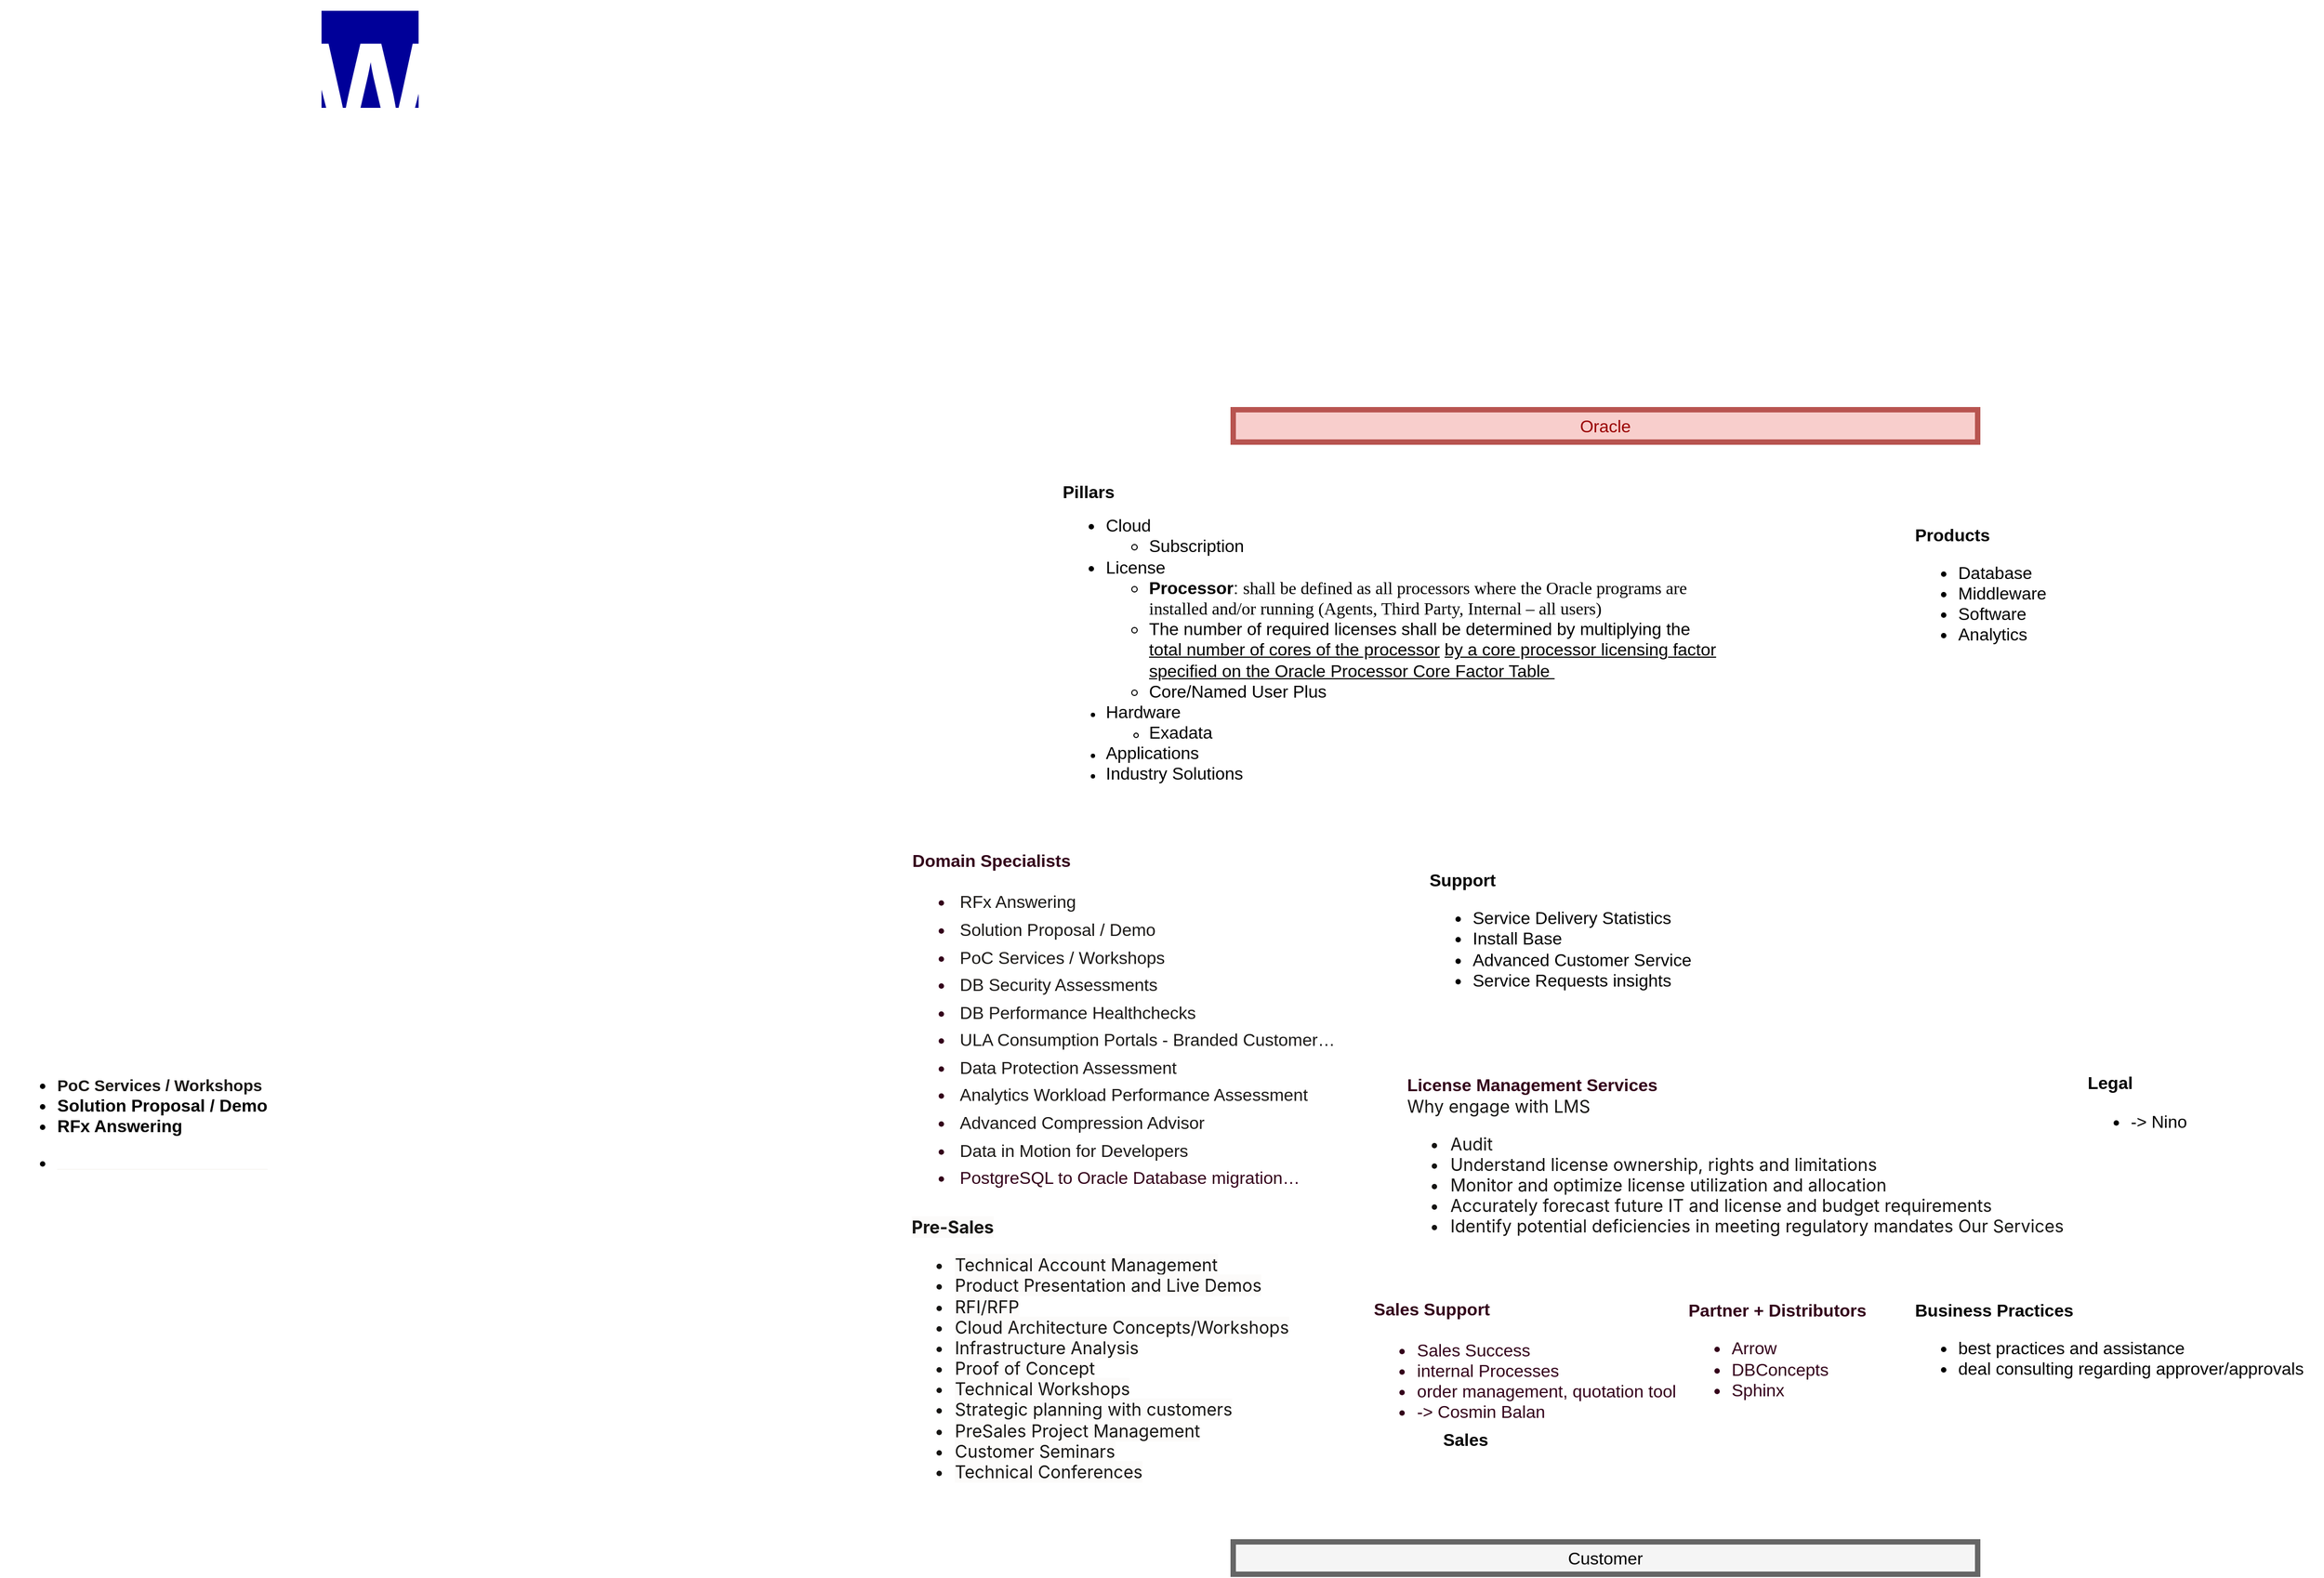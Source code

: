 <mxfile version="20.2.3" type="device" pages="2"><diagram id="S5DNo6h2vMloo3vMbHsn" name="Page-1"><mxGraphModel dx="1818" dy="1910" grid="1" gridSize="10" guides="1" tooltips="1" connect="1" arrows="1" fold="1" page="1" pageScale="1" pageWidth="827" pageHeight="1169" math="0" shadow="0"><root><mxCell id="0"/><mxCell id="1" parent="0"/><mxCell id="dHFm5kXiK5PMwuaP7hrT-1" value="&lt;span style=&quot;color: rgb(22, 21, 19); font-family: &amp;quot;Oracle Sans&amp;quot;, -apple-system, &amp;quot;system-ui&amp;quot;, &amp;quot;Segoe UI&amp;quot;, Roboto, Oxygen, Ubuntu, Cantarell, &amp;quot;Fira Sans&amp;quot;, &amp;quot;Droid Sans&amp;quot;, &amp;quot;Helvetica Neue&amp;quot;, sans-serif; font-size: 16px; background-color: rgb(252, 251, 250);&quot;&gt;&lt;br&gt;&lt;b&gt;Pre-Sales&lt;/b&gt;&lt;br&gt;&lt;ul&gt;&lt;li&gt;&lt;span style=&quot;color: rgb(22, 21, 19); font-family: &amp;quot;Oracle Sans&amp;quot;, -apple-system, &amp;quot;system-ui&amp;quot;, &amp;quot;Segoe UI&amp;quot;, Roboto, Oxygen, Ubuntu, Cantarell, &amp;quot;Fira Sans&amp;quot;, &amp;quot;Droid Sans&amp;quot;, &amp;quot;Helvetica Neue&amp;quot;, sans-serif; font-size: 16px; background-color: rgb(252, 251, 250);&quot;&gt;Technical Account Management&lt;/span&gt;&lt;/li&gt;&lt;li&gt;&lt;span style=&quot;color: rgb(22, 21, 19); font-family: &amp;quot;Oracle Sans&amp;quot;, -apple-system, &amp;quot;system-ui&amp;quot;, &amp;quot;Segoe UI&amp;quot;, Roboto, Oxygen, Ubuntu, Cantarell, &amp;quot;Fira Sans&amp;quot;, &amp;quot;Droid Sans&amp;quot;, &amp;quot;Helvetica Neue&amp;quot;, sans-serif; font-size: 16px; background-color: rgb(252, 251, 250);&quot;&gt;Product Presentation and Live Demos&lt;/span&gt;&lt;/li&gt;&lt;li&gt;&lt;span style=&quot;color: rgb(22, 21, 19); font-family: &amp;quot;Oracle Sans&amp;quot;, -apple-system, &amp;quot;system-ui&amp;quot;, &amp;quot;Segoe UI&amp;quot;, Roboto, Oxygen, Ubuntu, Cantarell, &amp;quot;Fira Sans&amp;quot;, &amp;quot;Droid Sans&amp;quot;, &amp;quot;Helvetica Neue&amp;quot;, sans-serif; font-size: 16px; background-color: rgb(252, 251, 250);&quot;&gt;RFI/RFP&lt;/span&gt;&lt;/li&gt;&lt;li&gt;&lt;span style=&quot;color: rgb(22, 21, 19); font-family: &amp;quot;Oracle Sans&amp;quot;, -apple-system, &amp;quot;system-ui&amp;quot;, &amp;quot;Segoe UI&amp;quot;, Roboto, Oxygen, Ubuntu, Cantarell, &amp;quot;Fira Sans&amp;quot;, &amp;quot;Droid Sans&amp;quot;, &amp;quot;Helvetica Neue&amp;quot;, sans-serif; font-size: 16px; background-color: rgb(252, 251, 250);&quot;&gt;Cloud Architecture Concepts/Workshops&lt;/span&gt;&lt;/li&gt;&lt;li&gt;&lt;span style=&quot;color: rgb(22, 21, 19); font-family: &amp;quot;Oracle Sans&amp;quot;, -apple-system, &amp;quot;system-ui&amp;quot;, &amp;quot;Segoe UI&amp;quot;, Roboto, Oxygen, Ubuntu, Cantarell, &amp;quot;Fira Sans&amp;quot;, &amp;quot;Droid Sans&amp;quot;, &amp;quot;Helvetica Neue&amp;quot;, sans-serif; font-size: 16px; background-color: rgb(252, 251, 250);&quot;&gt;Infrastructure Analysis&lt;/span&gt;&lt;/li&gt;&lt;li&gt;&lt;span style=&quot;color: rgb(22, 21, 19); font-family: &amp;quot;Oracle Sans&amp;quot;, -apple-system, &amp;quot;system-ui&amp;quot;, &amp;quot;Segoe UI&amp;quot;, Roboto, Oxygen, Ubuntu, Cantarell, &amp;quot;Fira Sans&amp;quot;, &amp;quot;Droid Sans&amp;quot;, &amp;quot;Helvetica Neue&amp;quot;, sans-serif; font-size: 16px; background-color: rgb(252, 251, 250);&quot;&gt;Proof of Concept&lt;/span&gt;&lt;/li&gt;&lt;li&gt;&lt;span style=&quot;color: rgb(22, 21, 19); font-family: &amp;quot;Oracle Sans&amp;quot;, -apple-system, &amp;quot;system-ui&amp;quot;, &amp;quot;Segoe UI&amp;quot;, Roboto, Oxygen, Ubuntu, Cantarell, &amp;quot;Fira Sans&amp;quot;, &amp;quot;Droid Sans&amp;quot;, &amp;quot;Helvetica Neue&amp;quot;, sans-serif; font-size: 16px; background-color: rgb(252, 251, 250);&quot;&gt;Technical Workshops&lt;/span&gt;&lt;/li&gt;&lt;li&gt;&lt;span style=&quot;color: rgb(22, 21, 19); font-family: &amp;quot;Oracle Sans&amp;quot;, -apple-system, &amp;quot;system-ui&amp;quot;, &amp;quot;Segoe UI&amp;quot;, Roboto, Oxygen, Ubuntu, Cantarell, &amp;quot;Fira Sans&amp;quot;, &amp;quot;Droid Sans&amp;quot;, &amp;quot;Helvetica Neue&amp;quot;, sans-serif; font-size: 16px; background-color: rgb(252, 251, 250);&quot;&gt;Strategic planning with customers&lt;/span&gt;&lt;/li&gt;&lt;li&gt;&lt;span style=&quot;color: rgb(22, 21, 19); font-family: &amp;quot;Oracle Sans&amp;quot;, -apple-system, &amp;quot;system-ui&amp;quot;, &amp;quot;Segoe UI&amp;quot;, Roboto, Oxygen, Ubuntu, Cantarell, &amp;quot;Fira Sans&amp;quot;, &amp;quot;Droid Sans&amp;quot;, &amp;quot;Helvetica Neue&amp;quot;, sans-serif; font-size: 16px; background-color: rgb(252, 251, 250);&quot;&gt;PreSales Project Management&lt;/span&gt;&lt;/li&gt;&lt;li&gt;&lt;span style=&quot;color: rgb(22, 21, 19); font-family: &amp;quot;Oracle Sans&amp;quot;, -apple-system, &amp;quot;system-ui&amp;quot;, &amp;quot;Segoe UI&amp;quot;, Roboto, Oxygen, Ubuntu, Cantarell, &amp;quot;Fira Sans&amp;quot;, &amp;quot;Droid Sans&amp;quot;, &amp;quot;Helvetica Neue&amp;quot;, sans-serif; font-size: 16px; background-color: rgb(252, 251, 250);&quot;&gt;Customer Seminars&lt;/span&gt;&lt;/li&gt;&lt;li&gt;&lt;span style=&quot;color: rgb(22, 21, 19); font-family: &amp;quot;Oracle Sans&amp;quot;, -apple-system, &amp;quot;system-ui&amp;quot;, &amp;quot;Segoe UI&amp;quot;, Roboto, Oxygen, Ubuntu, Cantarell, &amp;quot;Fira Sans&amp;quot;, &amp;quot;Droid Sans&amp;quot;, &amp;quot;Helvetica Neue&amp;quot;, sans-serif; font-size: 16px; background-color: rgb(252, 251, 250);&quot;&gt;Technical Conferences&lt;/span&gt;&lt;/li&gt;&lt;/ul&gt;&lt;/span&gt;" style="text;html=1;align=left;verticalAlign=middle;resizable=0;points=[];autosize=1;strokeColor=none;fillColor=none;" parent="1" vertex="1"><mxGeometry x="80" y="150" width="360" height="300" as="geometry"/></mxCell><mxCell id="dHFm5kXiK5PMwuaP7hrT-2" value="&lt;font style=&quot;font-size: 16px;&quot;&gt;&lt;b style=&quot;background-color: initial;&quot;&gt;Pillars&lt;/b&gt;&lt;br&gt;&lt;/font&gt;&lt;ul&gt;&lt;li style=&quot;font-size: 16px;&quot; class=&quot;li1&quot;&gt;&lt;font style=&quot;font-size: 16px;&quot;&gt;Cloud&lt;/font&gt;&lt;/li&gt;&lt;ul style=&quot;font-size: 16px;&quot;&gt;&lt;li class=&quot;li1&quot;&gt;&lt;font style=&quot;font-size: 16px;&quot;&gt;Subscription&lt;/font&gt;&lt;/li&gt;&lt;/ul&gt;&lt;li style=&quot;font-size: 16px;&quot; class=&quot;li1&quot;&gt;&lt;font style=&quot;font-size: 16px;&quot;&gt;&lt;span class=&quot;s1&quot;&gt;&lt;/span&gt;License&lt;/font&gt;&lt;/li&gt;&lt;ul style=&quot;&quot;&gt;&lt;li style=&quot;font-size: 16px;&quot; class=&quot;li1&quot;&gt;&lt;b&gt;Processor&lt;/b&gt;: &lt;span style=&quot;background-color: initial; font-family: ArialMT;&quot;&gt;shall be defined as all processors where the Oracle programs are installed and/or running (Agents, Third Party, Internal – all users)&lt;/span&gt;&lt;/li&gt;&lt;li style=&quot;font-size: 16px;&quot; class=&quot;li1&quot;&gt;The number of required licenses shall be determined by multiplying the &lt;u&gt;total number of cores of the processor&lt;/u&gt; &lt;u&gt;by a core processor licensing factor specified on the Oracle Processor Core Factor Table&amp;nbsp;&lt;/u&gt;&lt;/li&gt;&lt;li style=&quot;font-size: 16px;&quot; class=&quot;li1&quot;&gt;&lt;font style=&quot;font-size: 16px;&quot;&gt;Core/Named User Plus&lt;/font&gt;&lt;/li&gt;&lt;/ul&gt;&lt;li&gt;&lt;span style=&quot;font-size: 16px;&quot;&gt;Hardware&amp;nbsp;&lt;/span&gt;&lt;/li&gt;&lt;ul&gt;&lt;li&gt;&lt;font style=&quot;font-size: 16px;&quot;&gt;Exadata&lt;/font&gt;&lt;/li&gt;&lt;/ul&gt;&lt;li style=&quot;&quot;&gt;&lt;span style=&quot;font-size: 16px;&quot;&gt;Applications&lt;/span&gt;&lt;/li&gt;&lt;li style=&quot;&quot;&gt;&lt;span style=&quot;font-size: 16px;&quot;&gt;Industry Solutions&lt;/span&gt;&lt;/li&gt;&lt;/ul&gt;" style="text;whiteSpace=wrap;html=1;" parent="1" vertex="1"><mxGeometry x="220" y="-510" width="610" height="360" as="geometry"/></mxCell><mxCell id="dHFm5kXiK5PMwuaP7hrT-3" value="&lt;font style=&quot;font-size: 16px;&quot;&gt;&lt;b&gt;Support&lt;/b&gt;&lt;br&gt;&lt;ul style=&quot;&quot;&gt;&lt;li style=&quot;&quot;&gt;&lt;font style=&quot;font-size: 16px;&quot;&gt;Service Delivery Statistics&lt;/font&gt;&lt;/li&gt;&lt;li style=&quot;&quot;&gt;&lt;font style=&quot;font-size: 16px;&quot;&gt;Install Base&lt;/font&gt;&lt;/li&gt;&lt;li style=&quot;&quot;&gt;&lt;font style=&quot;font-size: 16px;&quot;&gt;Advanced Customer Service&lt;/font&gt;&lt;/li&gt;&lt;li style=&quot;&quot;&gt;&lt;font style=&quot;font-size: 16px;&quot;&gt;Service Requests insights&lt;/font&gt;&lt;/li&gt;&lt;/ul&gt;&lt;/font&gt;" style="text;whiteSpace=wrap;html=1;align=left;" parent="1" vertex="1"><mxGeometry x="560" y="-150" width="350" height="210" as="geometry"/></mxCell><mxCell id="dHFm5kXiK5PMwuaP7hrT-4" value="&lt;span style=&quot;font-size: 16px;&quot;&gt;&lt;b&gt;Products&lt;/b&gt;&lt;br&gt;&lt;ul style=&quot;&quot;&gt;&lt;li style=&quot;&quot;&gt;&lt;span style=&quot;font-size: 16px;&quot;&gt;Database&lt;/span&gt;&lt;/li&gt;&lt;li style=&quot;&quot;&gt;&lt;span style=&quot;font-size: 16px;&quot;&gt;Middleware&lt;/span&gt;&lt;/li&gt;&lt;li style=&quot;&quot;&gt;&lt;span style=&quot;font-size: 16px;&quot;&gt;Software&lt;/span&gt;&lt;/li&gt;&lt;li style=&quot;&quot;&gt;&lt;span style=&quot;font-size: 16px;&quot;&gt;Analytics&lt;/span&gt;&lt;/li&gt;&lt;/ul&gt;&lt;/span&gt;" style="text;html=1;align=left;verticalAlign=middle;resizable=0;points=[];autosize=1;strokeColor=none;fillColor=none;" parent="1" vertex="1"><mxGeometry x="1010" y="-470" width="150" height="140" as="geometry"/></mxCell><mxCell id="dHFm5kXiK5PMwuaP7hrT-6" value="&lt;b&gt;&lt;font style=&quot;font-size: 16px;&quot;&gt;Sales&lt;/font&gt;&lt;/b&gt;" style="text;html=1;align=center;verticalAlign=middle;resizable=0;points=[];autosize=1;strokeColor=none;fillColor=none;fontSize=16;strokeWidth=5;" parent="1" vertex="1"><mxGeometry x="560" y="370" width="70" height="30" as="geometry"/></mxCell><mxCell id="dHFm5kXiK5PMwuaP7hrT-7" value="&lt;b&gt;&lt;div style=&quot;text-align: left;&quot;&gt;&lt;ul&gt;&lt;li&gt;&lt;strong style=&quot;color: rgb(26, 24, 22); font-size: 15px; -webkit-font-smoothing: antialiased; font-family: &amp;quot;Oracle Sans Semi Bold&amp;quot;, Arial, Helvetica, sans-serif;&quot;&gt;PoC Services / Workshops&lt;/strong&gt;&lt;/li&gt;&lt;li&gt;&lt;strong style=&quot;-webkit-font-smoothing: antialiased;&quot;&gt;Solution Proposal / Demo&lt;/strong&gt;&lt;/li&gt;&lt;li&gt;&lt;strong style=&quot;-webkit-font-smoothing: antialiased;&quot;&gt;RFx Answering&lt;/strong&gt;&lt;/li&gt;&lt;/ul&gt;&lt;/div&gt;&lt;/b&gt;&lt;b&gt;&lt;ul&gt;&lt;li style=&quot;font-size: 15px;&quot;&gt;&lt;b&gt;&lt;div style=&quot;-webkit-font-smoothing: antialiased; color: rgb(73, 75, 77); font-family: &amp;quot;Oracle Sans Regular&amp;quot;, Arial, Helvetica, sans-serif, Arial, Helvetica, sans-serif; font-weight: 400; text-align: start; background-color: rgb(248, 247, 244);&quot; class=&quot;scs-component-container&quot; id=&quot;be20befc-5876-4d73-90b2-bdab709d3658&quot;&gt;&lt;div style=&quot;-webkit-font-smoothing: antialiased; vertical-align: top; padding: 0.01px; padding-block: 0.1px;&quot; class=&quot;scs-component-bounding-box&quot;&gt;&lt;div style=&quot;-webkit-font-smoothing: antialiased;&quot; data-bind=&quot;component: { name: 'scs-image', params: {scsComponent: tagData}}&quot;&gt;&lt;/div&gt;&lt;/div&gt;&lt;/div&gt;&lt;/b&gt;&lt;/li&gt;&lt;/ul&gt;&lt;/b&gt;" style="text;html=1;align=center;verticalAlign=middle;resizable=0;points=[];autosize=1;strokeColor=none;fillColor=none;fontSize=16;" parent="1" vertex="1"><mxGeometry x="-763" y="25" width="260" height="130" as="geometry"/></mxCell><mxCell id="dHFm5kXiK5PMwuaP7hrT-9" value="&lt;font color=&quot;#33001a&quot;&gt;&lt;span style=&quot;font-size: 16px;&quot;&gt;&lt;div style=&quot;text-align: left;&quot;&gt;&lt;span style=&quot;background-color: initial;&quot;&gt;&lt;b&gt;Domain Specialists&lt;/b&gt;&lt;/span&gt;&lt;br&gt;&lt;ul&gt;&lt;li&gt;&lt;a style=&quot;background-color: initial; -webkit-font-smoothing: antialiased; color: rgb(187, 80, 28); line-height: 1.6rem; text-decoration-line: none; position: relative; width: 270px; padding: 0.25em 0.25em 0.45em; display: inline !important;&quot; href=&quot;https://mysites.oracle.com/EMEA-TSE-DOMAIN_SPECIALISTS/service-catalogue/rfx-answering.html&quot; aria-haspopup=&quot;false&quot; tabindex=&quot;-1&quot; role=&quot;menuitem&quot; class=&quot;hoverDeviceOnly&quot;&gt;&lt;span style=&quot;-webkit-font-smoothing: antialiased; color: rgb(26, 24, 22); display: inline !important; word-break: break-word; width: calc(100% - 24px);&quot; data-bind=&quot;html: $data.label&quot;&gt;RFx Answering&lt;/span&gt;&lt;/a&gt;&lt;/li&gt;&lt;li&gt;&lt;a style=&quot;background-color: initial; -webkit-font-smoothing: antialiased; color: rgb(187, 80, 28); line-height: 1.6rem; text-decoration-line: none; position: relative; width: 270px; padding: 0.25em 0.25em 0.45em; display: inline !important;&quot; href=&quot;https://mysites.oracle.com/EMEA-TSE-DOMAIN_SPECIALISTS/service-catalogue/solution-proposal---demo.html&quot; aria-haspopup=&quot;false&quot; tabindex=&quot;-1&quot; role=&quot;menuitem&quot; class=&quot;hoverDeviceOnly&quot;&gt;&lt;span style=&quot;-webkit-font-smoothing: antialiased; color: rgb(26, 24, 22); display: inline !important; word-break: break-word; width: calc(100% - 24px);&quot; data-bind=&quot;html: $data.label&quot;&gt;Solution Proposal / Demo&lt;/span&gt;&lt;/a&gt;&lt;/li&gt;&lt;li&gt;&lt;a style=&quot;background-color: initial; -webkit-font-smoothing: antialiased; color: rgb(187, 80, 28); line-height: 1.6rem; text-decoration-line: none; position: relative; width: 270px; padding: 0.25em 0.25em 0.45em; display: inline !important;&quot; href=&quot;https://mysites.oracle.com/EMEA-TSE-DOMAIN_SPECIALISTS/service-catalogue/poc-services---workshops.html&quot; aria-haspopup=&quot;false&quot; tabindex=&quot;-1&quot; role=&quot;menuitem&quot; class=&quot;hoverDeviceOnly&quot;&gt;&lt;span style=&quot;-webkit-font-smoothing: antialiased; color: rgb(26, 24, 22); display: inline !important; word-break: break-word; width: calc(100% - 24px);&quot; data-bind=&quot;html: $data.label&quot;&gt;PoC Services / Workshops&lt;/span&gt;&lt;/a&gt;&lt;/li&gt;&lt;li&gt;&lt;a style=&quot;background-color: initial; -webkit-font-smoothing: antialiased; color: rgb(187, 80, 28); line-height: 1.6rem; text-decoration-line: none; position: relative; width: 270px; padding: 0.25em 0.25em 0.45em; display: inline !important;&quot; href=&quot;https://mysites.oracle.com/EMEA-TSE-DOMAIN_SPECIALISTS/service-catalogue/db-security-assessments.html&quot; aria-haspopup=&quot;false&quot; tabindex=&quot;-1&quot; role=&quot;menuitem&quot; class=&quot;hoverDeviceOnly&quot;&gt;&lt;span style=&quot;-webkit-font-smoothing: antialiased; color: rgb(26, 24, 22); display: inline !important; word-break: break-word; width: calc(100% - 24px);&quot; data-bind=&quot;html: $data.label&quot;&gt;DB Security Assessments&lt;/span&gt;&lt;/a&gt;&lt;/li&gt;&lt;li&gt;&lt;a style=&quot;background-color: initial; -webkit-font-smoothing: antialiased; color: rgb(187, 80, 28); line-height: 1.6rem; text-decoration-line: none; position: relative; width: 270px; padding: 0.25em 0.25em 0.45em; display: inline !important;&quot; href=&quot;https://mysites.oracle.com/EMEA-TSE-DOMAIN_SPECIALISTS/service-catalogue/db-performance-healthchecks.html&quot; aria-haspopup=&quot;false&quot; tabindex=&quot;-1&quot; role=&quot;menuitem&quot; class=&quot;hoverDeviceOnly&quot;&gt;&lt;span style=&quot;-webkit-font-smoothing: antialiased; color: rgb(26, 24, 22); display: inline !important; word-break: break-word; width: calc(100% - 24px);&quot; data-bind=&quot;html: $data.label&quot;&gt;DB Performance Healthchecks&lt;/span&gt;&lt;/a&gt;&lt;/li&gt;&lt;li&gt;&lt;a style=&quot;background-color: initial; -webkit-font-smoothing: antialiased; color: rgb(187, 80, 28); line-height: 1.6rem; text-decoration-line: none; position: relative; width: 270px; padding: 0.25em 0.25em 0.45em; display: inline !important;&quot; href=&quot;https://mysites.oracle.com/EMEA-TSE-DOMAIN_SPECIALISTS/service-catalogue/ula-consumption-portals---branded-customer-portals.html&quot; aria-haspopup=&quot;false&quot; tabindex=&quot;-1&quot; role=&quot;menuitem&quot; class=&quot;hoverDeviceOnly&quot;&gt;&lt;span style=&quot;-webkit-font-smoothing: antialiased; color: rgb(26, 24, 22); display: inline !important; word-break: break-word; width: calc(100% - 24px);&quot; data-bind=&quot;html: $data.label&quot;&gt;ULA Consumption Portals - Branded Customer…&lt;/span&gt;&lt;/a&gt;&lt;/li&gt;&lt;li&gt;&lt;a style=&quot;background-color: initial; -webkit-font-smoothing: antialiased; color: rgb(187, 80, 28); line-height: 1.6rem; text-decoration-line: none; position: relative; width: 270px; padding: 0.25em 0.25em 0.45em; display: inline !important;&quot; href=&quot;https://mysites.oracle.com/EMEA-TSE-DOMAIN_SPECIALISTS/service-catalogue/data-protection.html&quot; aria-haspopup=&quot;false&quot; tabindex=&quot;-1&quot; role=&quot;menuitem&quot; class=&quot;hoverDeviceOnly&quot;&gt;&lt;span style=&quot;-webkit-font-smoothing: antialiased; color: rgb(26, 24, 22); display: inline !important; word-break: break-word; width: calc(100% - 24px);&quot; data-bind=&quot;html: $data.label&quot;&gt;Data Protection Assessment&lt;/span&gt;&lt;/a&gt;&lt;/li&gt;&lt;li&gt;&lt;a style=&quot;background-color: initial; -webkit-font-smoothing: antialiased; color: rgb(187, 80, 28); line-height: 1.6rem; text-decoration-line: none; position: relative; width: 270px; padding: 0.25em 0.25em 0.45em; display: inline !important;&quot; href=&quot;https://oradocs-prodapp.cec.ocp.oraclecloud.com/documents/link/LD18D7136AE41D79713BB6908B8508FBD25FFAA427CC/fileview/D358BAE3840CBFACC6B7713C917822EE74FB7ED64922/_Analytics_Performance_assesment.pdf&quot; aria-haspopup=&quot;false&quot; tabindex=&quot;-1&quot; role=&quot;menuitem&quot; class=&quot;hoverDeviceOnly&quot;&gt;&lt;span style=&quot;-webkit-font-smoothing: antialiased; color: rgb(26, 24, 22); display: inline !important; word-break: break-word; width: calc(100% - 24px);&quot; data-bind=&quot;html: $data.label&quot;&gt;Analytics Workload Performance Assessment&lt;/span&gt;&lt;/a&gt;&lt;/li&gt;&lt;li&gt;&lt;a style=&quot;background-color: initial; -webkit-font-smoothing: antialiased; color: rgb(187, 80, 28); line-height: 1.6rem; text-decoration-line: none; position: relative; width: 270px; padding: 0.25em 0.25em 0.45em; display: inline !important;&quot; href=&quot;https://oradocs-prodapp.cec.ocp.oraclecloud.com/documents/link/LD66F5CA182B9383623F1FE608410A6F7312E062399F/fileview/D50765F0A3CBA2CA470325FB77D11C485D7BDAF08B78/_Advanced_Compression_Assesment.pdf&quot; aria-haspopup=&quot;false&quot; tabindex=&quot;-1&quot; role=&quot;menuitem&quot; class=&quot;hoverDeviceOnly&quot;&gt;&lt;span style=&quot;-webkit-font-smoothing: antialiased; color: rgb(26, 24, 22); display: inline !important; word-break: break-word; width: calc(100% - 24px);&quot; data-bind=&quot;html: $data.label&quot;&gt;Advanced Compression Advisor&lt;/span&gt;&lt;/a&gt;&lt;/li&gt;&lt;li&gt;&lt;a style=&quot;background-color: initial; -webkit-font-smoothing: antialiased; color: rgb(187, 80, 28); line-height: 1.6rem; text-decoration-line: none; position: relative; width: 270px; padding: 0.25em 0.25em 0.45em; display: inline !important;&quot; href=&quot;https://oradocs-prodapp.cec.ocp.oraclecloud.com/documents/link/LD9C5A7B2FEF886A0D9906DD8B0345ACEB84968B2D6A/fileview/DD540A774E9295BB3D039D1E59D1BD8C30BD83A2578B/_Data_in_Motion_for_Developers_v._1.1.pdf&quot; aria-haspopup=&quot;false&quot; tabindex=&quot;-1&quot; role=&quot;menuitem&quot; class=&quot;hoverDeviceOnly&quot;&gt;&lt;span style=&quot;-webkit-font-smoothing: antialiased; color: rgb(26, 24, 22); display: inline !important; word-break: break-word; width: calc(100% - 24px);&quot; data-bind=&quot;html: $data.label&quot;&gt;Data in Motion for Developers&lt;/span&gt;&lt;/a&gt;&lt;/li&gt;&lt;li&gt;&lt;a style=&quot;background-color: initial; -webkit-font-smoothing: antialiased; line-height: 1.6rem; text-decoration-line: none; position: relative; width: 270px; padding: 0.25em 0.25em 0.45em; display: inline !important;&quot; href=&quot;https://oradocs-prodapp.cec.ocp.oraclecloud.com/documents/link/LDC788EFEE76B794D9E84B473EDCBC4DEADAFF09B4E4/fileview/D6AE1921B339AF3E4DFA636FAB30FEB97EDA014E110D/_PostgreSql_migration.pdf&quot; aria-haspopup=&quot;false&quot; tabindex=&quot;-1&quot; role=&quot;menuitem&quot; class=&quot;hoverDeviceOnly&quot;&gt;&lt;span style=&quot;-webkit-font-smoothing: antialiased; word-break: break-word; width: calc(100% - 24px); display: inline !important;&quot; data-bind=&quot;html: $data.label&quot;&gt;&lt;font color=&quot;#33001a&quot;&gt;PostgreSQL to Oracle Database migration…&lt;/font&gt;&lt;/span&gt;&lt;/a&gt;&lt;/li&gt;&lt;/ul&gt;&lt;/div&gt;&lt;/span&gt;&lt;/font&gt;" style="text;html=1;align=center;verticalAlign=middle;resizable=0;points=[];autosize=1;strokeColor=none;fillColor=none;fontSize=15;fontColor=#CC0000;" parent="1" vertex="1"><mxGeometry x="70" y="-170" width="420" height="350" as="geometry"/></mxCell><mxCell id="dHFm5kXiK5PMwuaP7hrT-10" value="&lt;div style=&quot;text-align: left;&quot;&gt;&lt;span style=&quot;background-color: initial;&quot;&gt;&lt;b style=&quot;&quot;&gt;&lt;font style=&quot;font-size: 16px;&quot;&gt;License Management Services&lt;/font&gt;&lt;/b&gt;&lt;/span&gt;&lt;/div&gt;&lt;span style=&quot;color: rgb(22, 21, 19); font-family: &amp;quot;Oracle Sans&amp;quot;, -apple-system, &amp;quot;system-ui&amp;quot;, &amp;quot;Segoe UI&amp;quot;, Roboto, Oxygen, Ubuntu, Cantarell, &amp;quot;Fira Sans&amp;quot;, &amp;quot;Droid Sans&amp;quot;, &amp;quot;Helvetica Neue&amp;quot;, sans-serif; background-color: rgb(252, 251, 250);&quot;&gt;&lt;font style=&quot;font-size: 16px;&quot;&gt;&lt;div style=&quot;text-align: left;&quot;&gt;Why engage with LMS&lt;/div&gt;&lt;div style=&quot;text-align: left;&quot;&gt;&lt;ul style=&quot;&quot;&gt;&lt;li style=&quot;&quot;&gt;&lt;span style=&quot;&quot;&gt;Audit&lt;/span&gt;&lt;/li&gt;&lt;li style=&quot;&quot;&gt;Understand license ownership, rights and limitations&lt;/li&gt;&lt;li style=&quot;&quot;&gt;Monitor and optimize license utilization and allocation&lt;/li&gt;&lt;li style=&quot;&quot;&gt;Accurately forecast future IT and license and budget requirements&lt;/li&gt;&lt;li style=&quot;&quot;&gt;Identify potential deficiencies in meeting regulatory mandates Our Services&lt;/li&gt;&lt;/ul&gt;&lt;/div&gt;&lt;/font&gt;&lt;/span&gt;" style="text;html=1;align=center;verticalAlign=middle;resizable=0;points=[];autosize=1;strokeColor=none;fillColor=none;fontSize=16;fontFamily=Helvetica;fontColor=#33001A;" parent="1" vertex="1"><mxGeometry x="540" y="40" width="610" height="180" as="geometry"/></mxCell><mxCell id="dHFm5kXiK5PMwuaP7hrT-11" value="&lt;div style=&quot;text-align: left;&quot;&gt;&lt;b style=&quot;font-size: 16px; background-color: initial;&quot;&gt;Sales Support&lt;/b&gt;&lt;/div&gt;&lt;font style=&quot;font-size: 16px;&quot;&gt;&lt;div style=&quot;text-align: left;&quot;&gt;&lt;ul&gt;&lt;li&gt;&lt;span style=&quot;background-color: initial;&quot;&gt;Sales Success&lt;/span&gt;&lt;/li&gt;&lt;li&gt;&lt;span style=&quot;background-color: initial;&quot;&gt;internal Processes&lt;/span&gt;&lt;/li&gt;&lt;li&gt;&lt;span style=&quot;background-color: initial;&quot;&gt;order management, quotation tool&lt;/span&gt;&lt;/li&gt;&lt;li&gt;&lt;span style=&quot;background-color: initial;&quot;&gt;-&amp;gt; Cosmin Balan&lt;/span&gt;&lt;/li&gt;&lt;/ul&gt;&lt;/div&gt;&lt;/font&gt;" style="text;html=1;align=center;verticalAlign=middle;resizable=0;points=[];autosize=1;strokeColor=none;fillColor=none;fontSize=26;fontFamily=Helvetica;fontColor=#33001A;" parent="1" vertex="1"><mxGeometry x="500" y="240" width="300" height="150" as="geometry"/></mxCell><mxCell id="dHFm5kXiK5PMwuaP7hrT-12" value="&lt;b&gt;Partner + Distributors&lt;/b&gt;&lt;br&gt;&lt;ul&gt;&lt;li&gt;Arrow&lt;/li&gt;&lt;li&gt;DBConcepts&lt;/li&gt;&lt;li&gt;Sphinx&lt;/li&gt;&lt;/ul&gt;" style="text;html=1;align=left;verticalAlign=middle;resizable=0;points=[];autosize=1;strokeColor=none;fillColor=none;fontSize=16;fontFamily=Helvetica;fontColor=#33001A;" parent="1" vertex="1"><mxGeometry x="800" y="250" width="190" height="120" as="geometry"/></mxCell><mxCell id="dHFm5kXiK5PMwuaP7hrT-14" value="&lt;font color=&quot;#990000&quot;&gt;Oracle&lt;/font&gt;" style="rounded=0;whiteSpace=wrap;html=1;labelBackgroundColor=none;fontFamily=Helvetica;fontSize=16;strokeWidth=5;fillColor=#f8cecc;strokeColor=#b85450;" parent="1" vertex="1"><mxGeometry x="380" y="-570" width="690" height="30" as="geometry"/></mxCell><mxCell id="dHFm5kXiK5PMwuaP7hrT-15" value="&lt;font color=&quot;#000000&quot;&gt;Customer&lt;/font&gt;" style="rounded=0;whiteSpace=wrap;html=1;labelBackgroundColor=none;fontFamily=Helvetica;fontSize=16;strokeWidth=5;fillColor=#f5f5f5;strokeColor=#666666;fontColor=#333333;" parent="1" vertex="1"><mxGeometry x="380" y="480" width="690" height="30" as="geometry"/></mxCell><mxCell id="dHFm5kXiK5PMwuaP7hrT-16" value="&lt;b&gt;Legal&lt;/b&gt;&lt;br&gt;&lt;ul style=&quot;&quot;&gt;&lt;li style=&quot;&quot;&gt;-&amp;gt; Nino&lt;/li&gt;&lt;/ul&gt;" style="text;html=1;align=left;verticalAlign=middle;resizable=0;points=[];autosize=1;strokeColor=none;fillColor=none;fontSize=16;fontFamily=Helvetica;fontColor=#000000;" parent="1" vertex="1"><mxGeometry x="1170" y="40" width="120" height="80" as="geometry"/></mxCell><mxCell id="HlMwtGB0m-T7xLHCl7sm-1" value="&lt;b style=&quot;&quot;&gt;Business Practices&amp;nbsp;&lt;/b&gt;&lt;br&gt;&lt;ul&gt;&lt;li&gt;best practices and assistance&lt;/li&gt;&lt;li&gt;deal consulting regarding approver/approvals&lt;/li&gt;&lt;/ul&gt;" style="text;html=1;align=left;verticalAlign=middle;resizable=0;points=[];autosize=1;strokeColor=none;fillColor=none;fontSize=16;fontFamily=Helvetica;fontColor=#000000;" parent="1" vertex="1"><mxGeometry x="1010" y="250" width="380" height="100" as="geometry"/></mxCell><mxCell id="pTuDY87ap9fkv4oN1jNQ-3" value="" style="rounded=0;whiteSpace=wrap;html=1;fillColor=#000099;strokeColor=none;strokeWidth=6;" vertex="1" parent="1"><mxGeometry x="-465" y="-940" width="90" height="90" as="geometry"/></mxCell><mxCell id="pTuDY87ap9fkv4oN1jNQ-5" value="&lt;font size=&quot;1&quot; color=&quot;#ffffff&quot; style=&quot;&quot;&gt;&lt;b style=&quot;font-size: 120px;&quot;&gt;W&lt;/b&gt;&lt;/font&gt;" style="text;html=1;align=center;verticalAlign=middle;resizable=0;points=[];autosize=1;strokeColor=none;fillColor=none;" vertex="1" parent="1"><mxGeometry x="-490" y="-950" width="140" height="160" as="geometry"/></mxCell><mxCell id="pTuDY87ap9fkv4oN1jNQ-7" value="" style="rounded=0;whiteSpace=wrap;html=1;fillColor=#000099;strokeColor=none;strokeWidth=6;" vertex="1" parent="1"><mxGeometry x="-465" y="-940" width="90" height="90" as="geometry"/></mxCell><mxCell id="pTuDY87ap9fkv4oN1jNQ-8" value="&lt;font size=&quot;1&quot; color=&quot;#ffffff&quot; style=&quot;&quot;&gt;&lt;b style=&quot;font-size: 120px;&quot;&gt;W&lt;/b&gt;&lt;/font&gt;" style="text;html=1;align=center;verticalAlign=middle;resizable=0;points=[];autosize=1;strokeColor=none;fillColor=none;" vertex="1" parent="1"><mxGeometry x="-490" y="-950" width="140" height="160" as="geometry"/></mxCell></root></mxGraphModel></diagram><diagram id="0wXin09b8F3N_P_R2Fhp" name="Page-2"><mxGraphModel dx="1653" dy="1787" grid="1" gridSize="10" guides="1" tooltips="1" connect="1" arrows="1" fold="1" page="1" pageScale="1" pageWidth="827" pageHeight="1169" math="0" shadow="0"><root><mxCell id="0"/><mxCell id="1" parent="0"/><mxCell id="RGfkaNe8cJwxPO9APPHv-1" value="" style="rounded=0;whiteSpace=wrap;html=1;fillColor=#000099;strokeColor=none;strokeWidth=6;" vertex="1" parent="1"><mxGeometry x="-465" y="-940" width="90" height="90" as="geometry"/></mxCell><mxCell id="RGfkaNe8cJwxPO9APPHv-2" value="&lt;font size=&quot;1&quot; color=&quot;#ffffff&quot; style=&quot;&quot;&gt;&lt;b style=&quot;font-size: 120px;&quot;&gt;W&lt;/b&gt;&lt;/font&gt;" style="text;html=1;align=center;verticalAlign=middle;resizable=0;points=[];autosize=1;strokeColor=none;fillColor=none;" vertex="1" parent="1"><mxGeometry x="-490" y="-950" width="140" height="160" as="geometry"/></mxCell></root></mxGraphModel></diagram></mxfile>